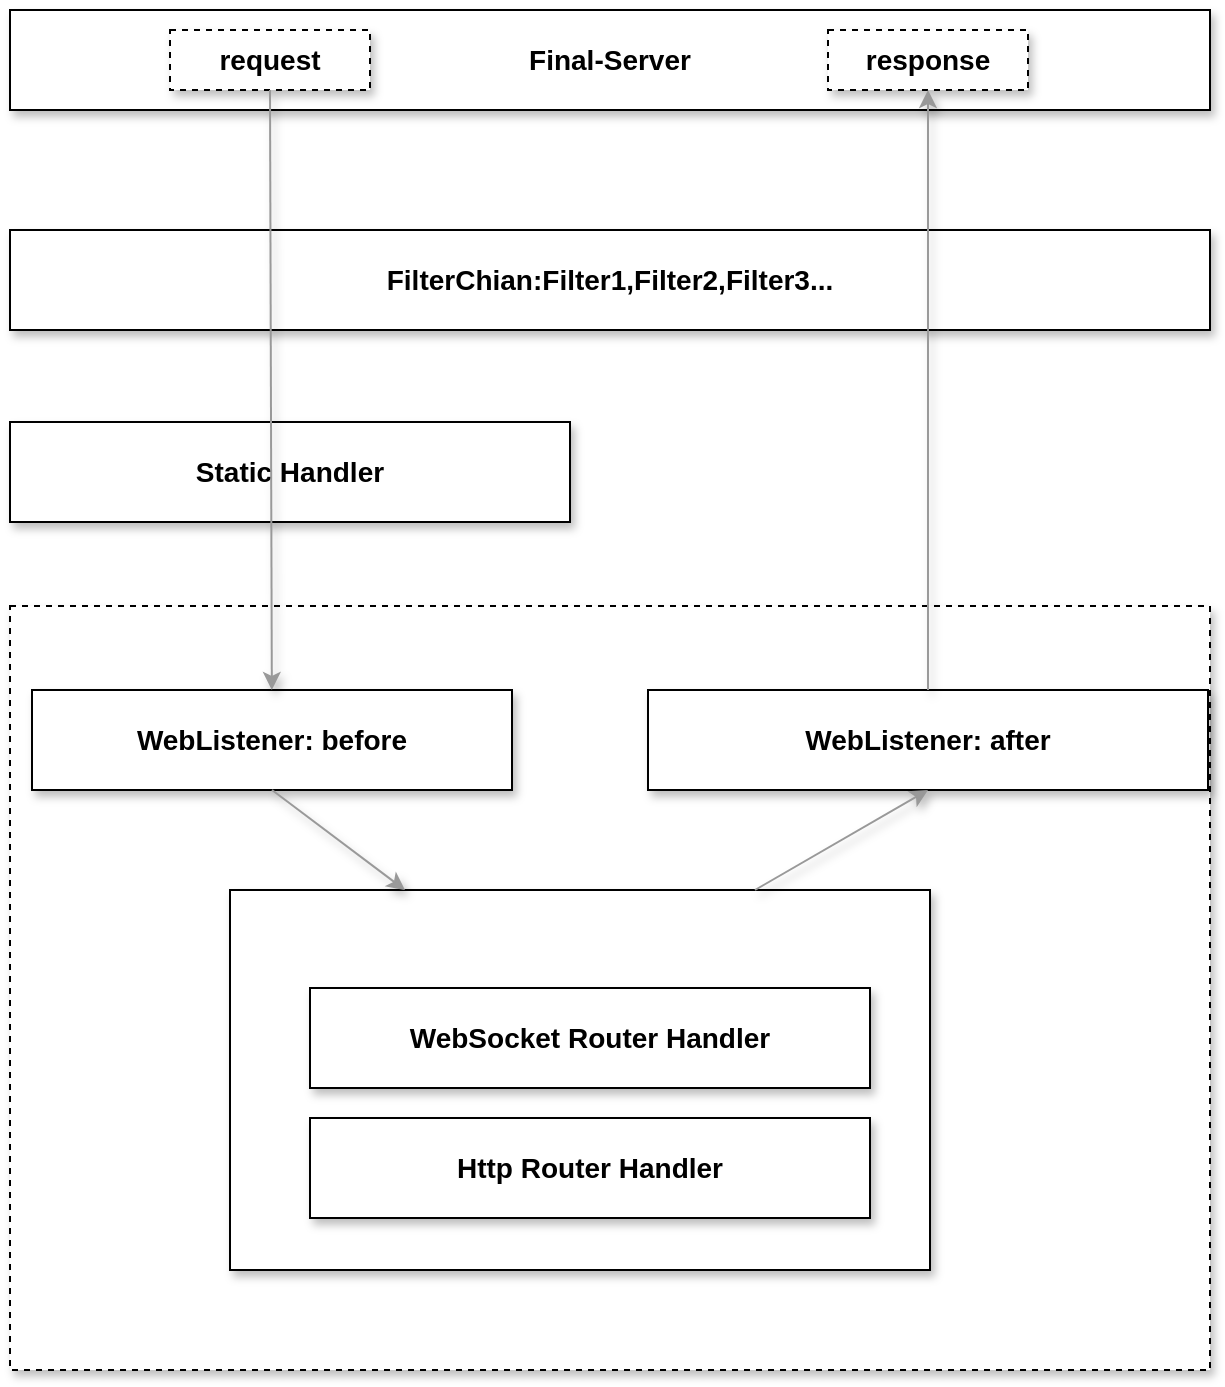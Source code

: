 <mxfile version="20.3.0" type="device"><diagram id="tqRFgp3d3YGVPV-NPr6a" name="第 1 页"><mxGraphModel dx="1102" dy="865" grid="1" gridSize="10" guides="1" tooltips="1" connect="1" arrows="1" fold="1" page="1" pageScale="1" pageWidth="827" pageHeight="1169" math="0" shadow="0"><root><mxCell id="0"/><mxCell id="1" parent="0"/><mxCell id="a8niph6eOBoE9U2sKx2b-9" value="" style="rounded=0;whiteSpace=wrap;html=1;dashed=1;fontSize=14;fontStyle=1;shadow=1;" vertex="1" parent="1"><mxGeometry x="120" y="468" width="600" height="382" as="geometry"/></mxCell><mxCell id="a8niph6eOBoE9U2sKx2b-16" value="" style="rounded=0;whiteSpace=wrap;html=1;fontSize=14;shadow=1;" vertex="1" parent="1"><mxGeometry x="230" y="610" width="350" height="190" as="geometry"/></mxCell><mxCell id="a8niph6eOBoE9U2sKx2b-1" value="Final-Server" style="rounded=0;whiteSpace=wrap;html=1;fontSize=14;fontStyle=1;shadow=1;" vertex="1" parent="1"><mxGeometry x="120" y="170" width="600" height="50" as="geometry"/></mxCell><mxCell id="a8niph6eOBoE9U2sKx2b-2" value="request" style="rounded=0;whiteSpace=wrap;html=1;dashed=1;fontSize=14;fontStyle=1;shadow=1;" vertex="1" parent="1"><mxGeometry x="200" y="180" width="100" height="30" as="geometry"/></mxCell><mxCell id="a8niph6eOBoE9U2sKx2b-6" value="FilterChian:Filter1,Filter2,Filter3..." style="rounded=0;whiteSpace=wrap;html=1;fontSize=14;fontStyle=1;shadow=1;" vertex="1" parent="1"><mxGeometry x="120" y="280" width="600" height="50" as="geometry"/></mxCell><mxCell id="a8niph6eOBoE9U2sKx2b-8" value="Static Handler" style="rounded=0;whiteSpace=wrap;html=1;fontSize=14;fontStyle=1;shadow=1;" vertex="1" parent="1"><mxGeometry x="120" y="376" width="280" height="50" as="geometry"/></mxCell><mxCell id="a8niph6eOBoE9U2sKx2b-10" value="response" style="rounded=0;whiteSpace=wrap;html=1;dashed=1;fontSize=14;fontStyle=1;shadow=1;" vertex="1" parent="1"><mxGeometry x="529" y="180" width="100" height="30" as="geometry"/></mxCell><mxCell id="a8niph6eOBoE9U2sKx2b-12" value="WebSocket Router Handler" style="rounded=0;whiteSpace=wrap;html=1;fontSize=14;fontStyle=1;shadow=1;" vertex="1" parent="1"><mxGeometry x="270" y="659" width="280" height="50" as="geometry"/></mxCell><mxCell id="a8niph6eOBoE9U2sKx2b-13" value="WebListener: before" style="rounded=0;whiteSpace=wrap;html=1;fontSize=14;fontStyle=1;shadow=1;" vertex="1" parent="1"><mxGeometry x="131" y="510" width="240" height="50" as="geometry"/></mxCell><mxCell id="a8niph6eOBoE9U2sKx2b-14" value="WebListener: after" style="rounded=0;whiteSpace=wrap;html=1;fontSize=14;fontStyle=1;shadow=1;" vertex="1" parent="1"><mxGeometry x="439" y="510" width="280" height="50" as="geometry"/></mxCell><mxCell id="a8niph6eOBoE9U2sKx2b-15" value="Http Router Handler" style="rounded=0;whiteSpace=wrap;html=1;fontSize=14;fontStyle=1;shadow=1;" vertex="1" parent="1"><mxGeometry x="270" y="724" width="280" height="50" as="geometry"/></mxCell><mxCell id="a8niph6eOBoE9U2sKx2b-17" value="" style="endArrow=classic;html=1;fontSize=14;exitX=0.5;exitY=1;exitDx=0;exitDy=0;rounded=0;strokeColor=#999999;shadow=1;" edge="1" parent="1" source="a8niph6eOBoE9U2sKx2b-2" target="a8niph6eOBoE9U2sKx2b-13"><mxGeometry width="50" height="50" relative="1" as="geometry"><mxPoint x="390" y="570" as="sourcePoint"/><mxPoint x="440" y="520" as="targetPoint"/></mxGeometry></mxCell><mxCell id="a8niph6eOBoE9U2sKx2b-19" value="" style="endArrow=classic;html=1;rounded=0;fontSize=14;exitX=0.5;exitY=1;exitDx=0;exitDy=0;entryX=0.25;entryY=0;entryDx=0;entryDy=0;strokeColor=#999999;shadow=1;" edge="1" parent="1" source="a8niph6eOBoE9U2sKx2b-13" target="a8niph6eOBoE9U2sKx2b-16"><mxGeometry width="50" height="50" relative="1" as="geometry"><mxPoint x="50" y="710" as="sourcePoint"/><mxPoint x="100" y="660" as="targetPoint"/></mxGeometry></mxCell><mxCell id="a8niph6eOBoE9U2sKx2b-20" value="" style="endArrow=classic;html=1;rounded=0;fontSize=14;exitX=0.75;exitY=0;exitDx=0;exitDy=0;entryX=0.5;entryY=1;entryDx=0;entryDy=0;strokeColor=#999999;shadow=1;" edge="1" parent="1" source="a8niph6eOBoE9U2sKx2b-16" target="a8niph6eOBoE9U2sKx2b-14"><mxGeometry width="50" height="50" relative="1" as="geometry"><mxPoint x="30" y="730" as="sourcePoint"/><mxPoint x="80" y="680" as="targetPoint"/></mxGeometry></mxCell><mxCell id="a8niph6eOBoE9U2sKx2b-21" value="" style="endArrow=classic;html=1;rounded=0;fontSize=14;exitX=0.5;exitY=0;exitDx=0;exitDy=0;entryX=0.5;entryY=1;entryDx=0;entryDy=0;strokeColor=#999999;shadow=1;" edge="1" parent="1" source="a8niph6eOBoE9U2sKx2b-14" target="a8niph6eOBoE9U2sKx2b-10"><mxGeometry width="50" height="50" relative="1" as="geometry"><mxPoint x="10" y="660" as="sourcePoint"/><mxPoint x="60" y="610" as="targetPoint"/></mxGeometry></mxCell></root></mxGraphModel></diagram></mxfile>